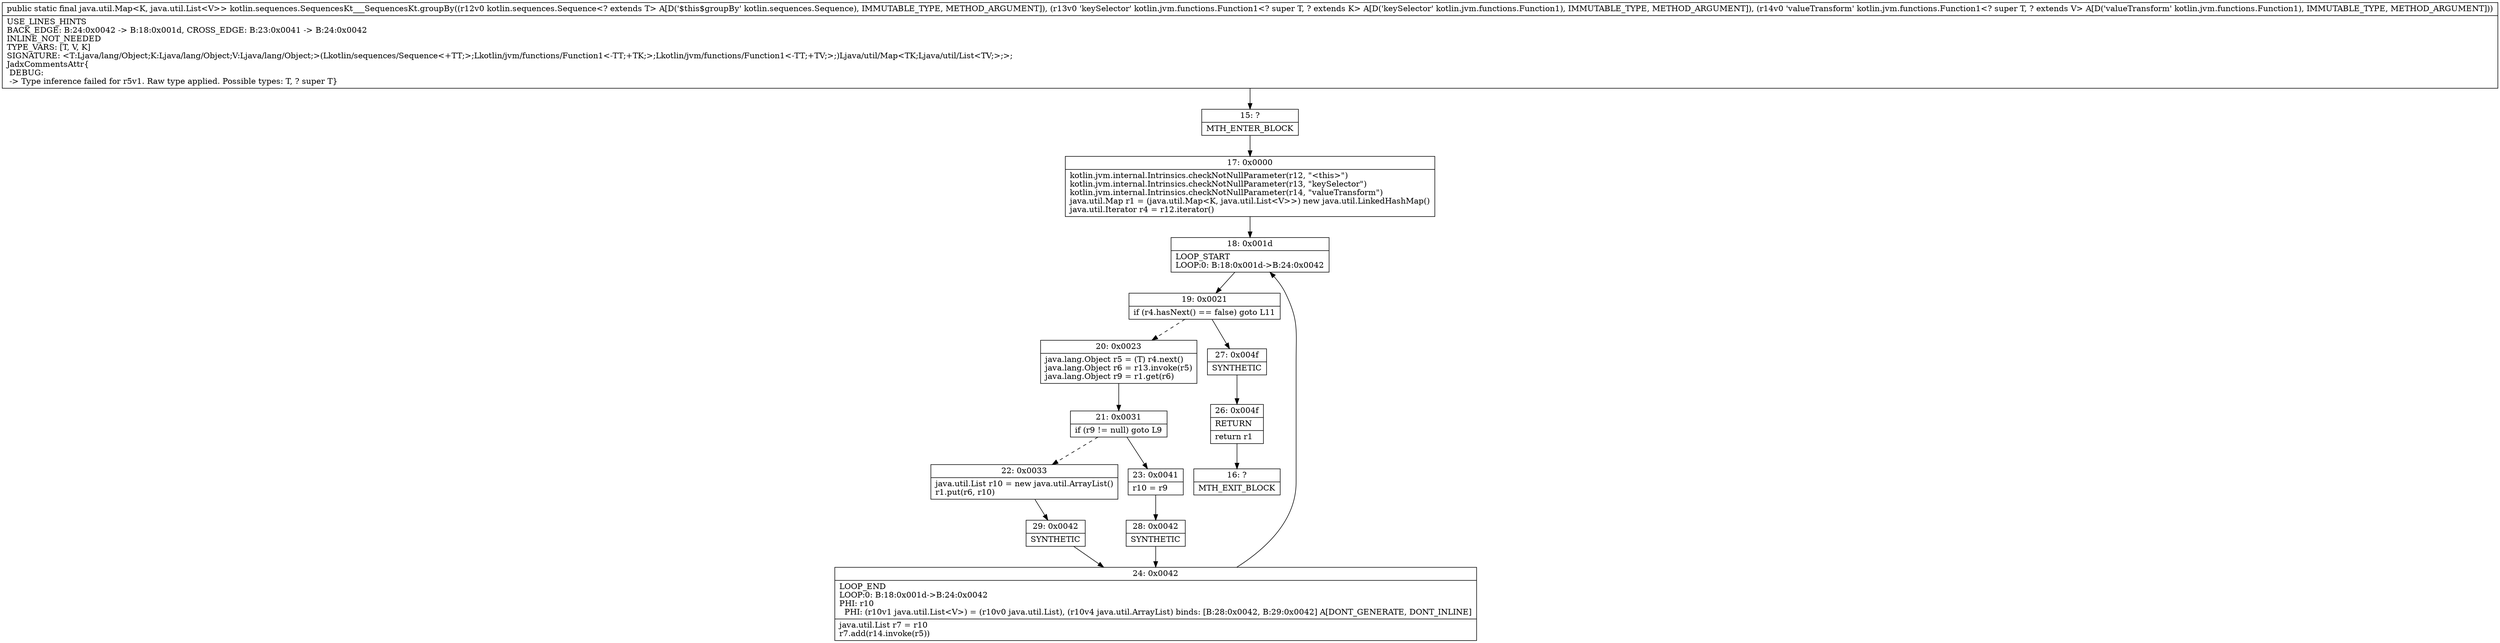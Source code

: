 digraph "CFG forkotlin.sequences.SequencesKt___SequencesKt.groupBy(Lkotlin\/sequences\/Sequence;Lkotlin\/jvm\/functions\/Function1;Lkotlin\/jvm\/functions\/Function1;)Ljava\/util\/Map;" {
Node_15 [shape=record,label="{15\:\ ?|MTH_ENTER_BLOCK\l}"];
Node_17 [shape=record,label="{17\:\ 0x0000|kotlin.jvm.internal.Intrinsics.checkNotNullParameter(r12, \"\<this\>\")\lkotlin.jvm.internal.Intrinsics.checkNotNullParameter(r13, \"keySelector\")\lkotlin.jvm.internal.Intrinsics.checkNotNullParameter(r14, \"valueTransform\")\ljava.util.Map r1 = (java.util.Map\<K, java.util.List\<V\>\>) new java.util.LinkedHashMap()\ljava.util.Iterator r4 = r12.iterator()\l}"];
Node_18 [shape=record,label="{18\:\ 0x001d|LOOP_START\lLOOP:0: B:18:0x001d\-\>B:24:0x0042\l}"];
Node_19 [shape=record,label="{19\:\ 0x0021|if (r4.hasNext() == false) goto L11\l}"];
Node_20 [shape=record,label="{20\:\ 0x0023|java.lang.Object r5 = (T) r4.next()\ljava.lang.Object r6 = r13.invoke(r5)\ljava.lang.Object r9 = r1.get(r6)\l}"];
Node_21 [shape=record,label="{21\:\ 0x0031|if (r9 != null) goto L9\l}"];
Node_22 [shape=record,label="{22\:\ 0x0033|java.util.List r10 = new java.util.ArrayList()\lr1.put(r6, r10)\l}"];
Node_29 [shape=record,label="{29\:\ 0x0042|SYNTHETIC\l}"];
Node_24 [shape=record,label="{24\:\ 0x0042|LOOP_END\lLOOP:0: B:18:0x001d\-\>B:24:0x0042\lPHI: r10 \l  PHI: (r10v1 java.util.List\<V\>) = (r10v0 java.util.List), (r10v4 java.util.ArrayList) binds: [B:28:0x0042, B:29:0x0042] A[DONT_GENERATE, DONT_INLINE]\l|java.util.List r7 = r10\lr7.add(r14.invoke(r5))\l}"];
Node_23 [shape=record,label="{23\:\ 0x0041|r10 = r9\l}"];
Node_28 [shape=record,label="{28\:\ 0x0042|SYNTHETIC\l}"];
Node_27 [shape=record,label="{27\:\ 0x004f|SYNTHETIC\l}"];
Node_26 [shape=record,label="{26\:\ 0x004f|RETURN\l|return r1\l}"];
Node_16 [shape=record,label="{16\:\ ?|MTH_EXIT_BLOCK\l}"];
MethodNode[shape=record,label="{public static final java.util.Map\<K, java.util.List\<V\>\> kotlin.sequences.SequencesKt___SequencesKt.groupBy((r12v0 kotlin.sequences.Sequence\<? extends T\> A[D('$this$groupBy' kotlin.sequences.Sequence), IMMUTABLE_TYPE, METHOD_ARGUMENT]), (r13v0 'keySelector' kotlin.jvm.functions.Function1\<? super T, ? extends K\> A[D('keySelector' kotlin.jvm.functions.Function1), IMMUTABLE_TYPE, METHOD_ARGUMENT]), (r14v0 'valueTransform' kotlin.jvm.functions.Function1\<? super T, ? extends V\> A[D('valueTransform' kotlin.jvm.functions.Function1), IMMUTABLE_TYPE, METHOD_ARGUMENT]))  | USE_LINES_HINTS\lBACK_EDGE: B:24:0x0042 \-\> B:18:0x001d, CROSS_EDGE: B:23:0x0041 \-\> B:24:0x0042\lINLINE_NOT_NEEDED\lTYPE_VARS: [T, V, K]\lSIGNATURE: \<T:Ljava\/lang\/Object;K:Ljava\/lang\/Object;V:Ljava\/lang\/Object;\>(Lkotlin\/sequences\/Sequence\<+TT;\>;Lkotlin\/jvm\/functions\/Function1\<\-TT;+TK;\>;Lkotlin\/jvm\/functions\/Function1\<\-TT;+TV;\>;)Ljava\/util\/Map\<TK;Ljava\/util\/List\<TV;\>;\>;\lJadxCommentsAttr\{\l DEBUG: \l \-\> Type inference failed for r5v1. Raw type applied. Possible types: T, ? super T\}\l}"];
MethodNode -> Node_15;Node_15 -> Node_17;
Node_17 -> Node_18;
Node_18 -> Node_19;
Node_19 -> Node_20[style=dashed];
Node_19 -> Node_27;
Node_20 -> Node_21;
Node_21 -> Node_22[style=dashed];
Node_21 -> Node_23;
Node_22 -> Node_29;
Node_29 -> Node_24;
Node_24 -> Node_18;
Node_23 -> Node_28;
Node_28 -> Node_24;
Node_27 -> Node_26;
Node_26 -> Node_16;
}

